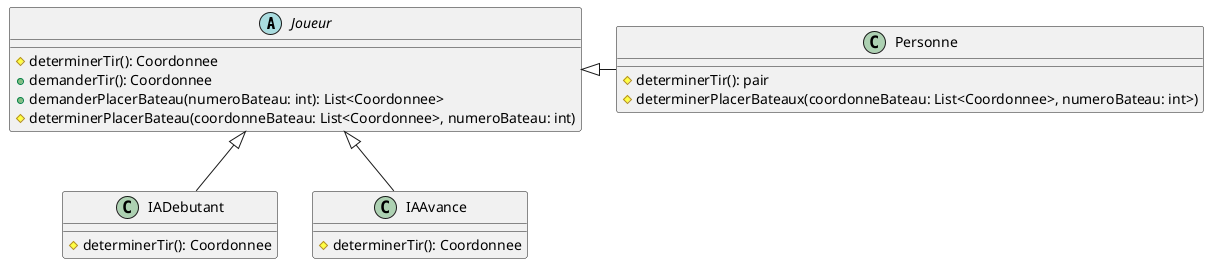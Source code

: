 @startuml


abstract class Joueur{
    # determinerTir(): Coordonnee
    + demanderTir(): Coordonnee
    + demanderPlacerBateau(numeroBateau: int): List<Coordonnee>
    # determinerPlacerBateau(coordonneBateau: List<Coordonnee>, numeroBateau: int)
}





class IADebutant {
    # determinerTir(): Coordonnee
}

class IAAvance{
    # determinerTir(): Coordonnee
}


class Personne {
    # determinerTir(): pair
    # determinerPlacerBateaux(coordonneBateau: List<Coordonnee>, numeroBateau: int>)
}



Joueur <|- Personne
Joueur <|-down- IADebutant
Joueur <|-down- IAAvance

@enduml
